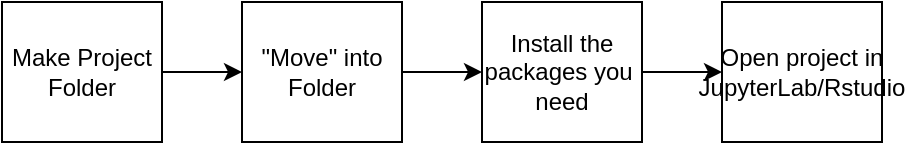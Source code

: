 <mxfile version="28.1.2">
  <diagram name="Page-1" id="qEBaT685dEE6P2He9Xxf">
    <mxGraphModel dx="1018" dy="665" grid="1" gridSize="10" guides="1" tooltips="1" connect="1" arrows="1" fold="1" page="1" pageScale="1" pageWidth="850" pageHeight="1100" math="0" shadow="0">
      <root>
        <mxCell id="0" />
        <mxCell id="1" parent="0" />
        <mxCell id="JjP7CGugrltXD1gjZlI_-5" style="edgeStyle=orthogonalEdgeStyle;rounded=0;orthogonalLoop=1;jettySize=auto;html=1;exitX=1;exitY=0.5;exitDx=0;exitDy=0;entryX=0;entryY=0.5;entryDx=0;entryDy=0;" edge="1" parent="1" source="JjP7CGugrltXD1gjZlI_-1" target="JjP7CGugrltXD1gjZlI_-2">
          <mxGeometry relative="1" as="geometry" />
        </mxCell>
        <mxCell id="JjP7CGugrltXD1gjZlI_-1" value="Make Project Folder" style="rounded=0;whiteSpace=wrap;html=1;" vertex="1" parent="1">
          <mxGeometry x="80" y="120" width="80" height="70" as="geometry" />
        </mxCell>
        <mxCell id="JjP7CGugrltXD1gjZlI_-6" style="edgeStyle=orthogonalEdgeStyle;rounded=0;orthogonalLoop=1;jettySize=auto;html=1;exitX=1;exitY=0.5;exitDx=0;exitDy=0;entryX=0;entryY=0.5;entryDx=0;entryDy=0;" edge="1" parent="1" source="JjP7CGugrltXD1gjZlI_-2" target="JjP7CGugrltXD1gjZlI_-3">
          <mxGeometry relative="1" as="geometry" />
        </mxCell>
        <mxCell id="JjP7CGugrltXD1gjZlI_-2" value="&lt;div&gt;&quot;Move&quot; into&lt;/div&gt;&lt;div&gt;Folder&lt;/div&gt;" style="rounded=0;whiteSpace=wrap;html=1;" vertex="1" parent="1">
          <mxGeometry x="200" y="120" width="80" height="70" as="geometry" />
        </mxCell>
        <mxCell id="JjP7CGugrltXD1gjZlI_-7" style="edgeStyle=orthogonalEdgeStyle;rounded=0;orthogonalLoop=1;jettySize=auto;html=1;exitX=1;exitY=0.5;exitDx=0;exitDy=0;entryX=0;entryY=0.5;entryDx=0;entryDy=0;" edge="1" parent="1" source="JjP7CGugrltXD1gjZlI_-3" target="JjP7CGugrltXD1gjZlI_-4">
          <mxGeometry relative="1" as="geometry" />
        </mxCell>
        <mxCell id="JjP7CGugrltXD1gjZlI_-3" value="&lt;div&gt;Install the packages you&amp;nbsp;&lt;/div&gt;&lt;div&gt;need&lt;/div&gt;" style="rounded=0;whiteSpace=wrap;html=1;" vertex="1" parent="1">
          <mxGeometry x="320" y="120" width="80" height="70" as="geometry" />
        </mxCell>
        <mxCell id="JjP7CGugrltXD1gjZlI_-4" value="Open project in JupyterLab/Rstudio" style="rounded=0;whiteSpace=wrap;html=1;" vertex="1" parent="1">
          <mxGeometry x="440" y="120" width="80" height="70" as="geometry" />
        </mxCell>
      </root>
    </mxGraphModel>
  </diagram>
</mxfile>
